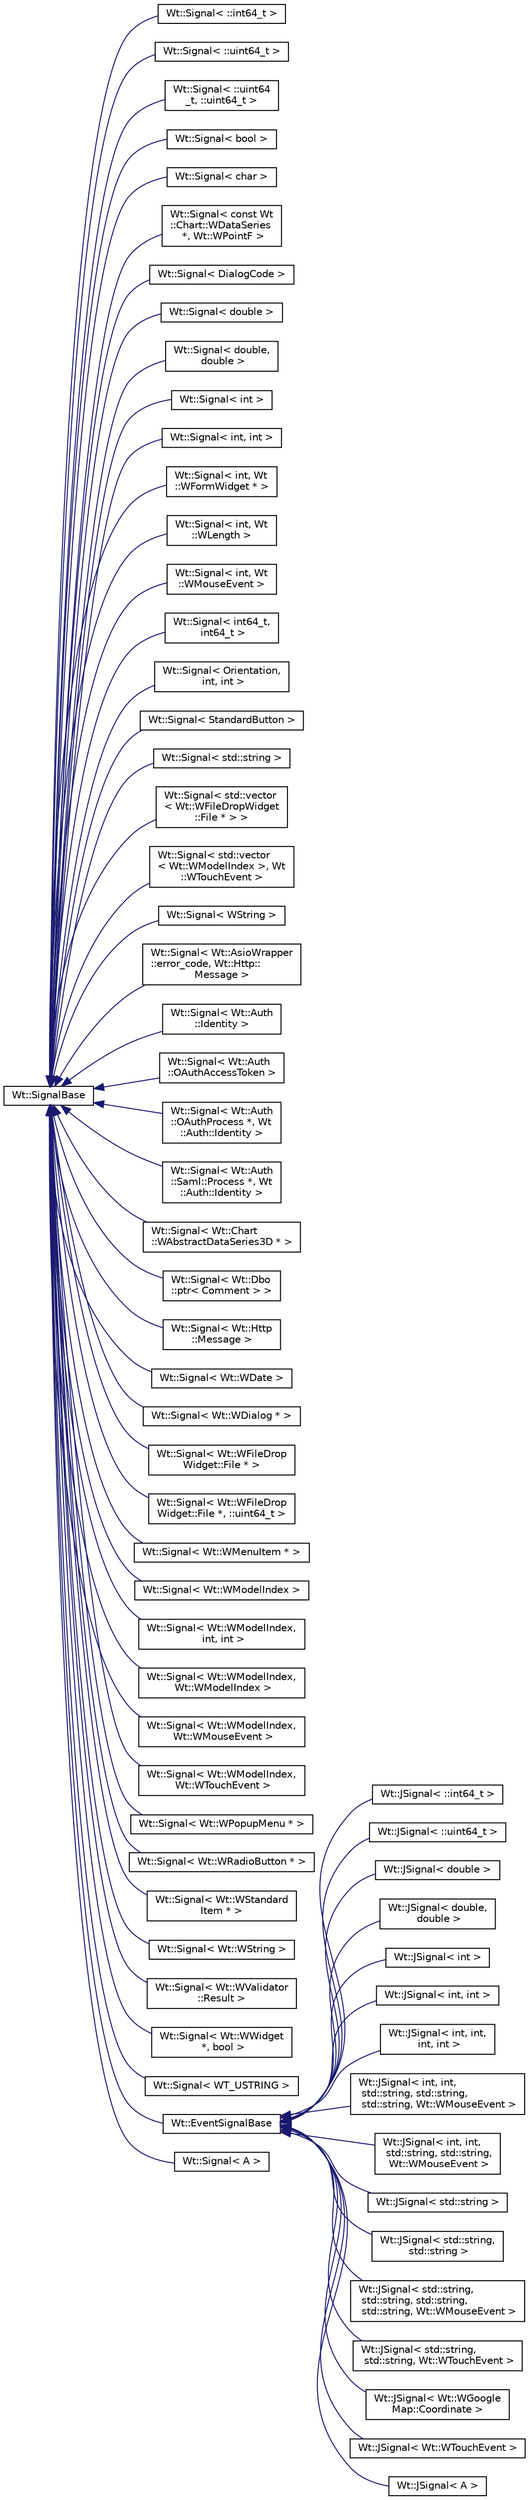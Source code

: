 digraph "Graphical Class Hierarchy"
{
 // LATEX_PDF_SIZE
  edge [fontname="Helvetica",fontsize="10",labelfontname="Helvetica",labelfontsize="10"];
  node [fontname="Helvetica",fontsize="10",shape=record];
  rankdir="LR";
  Node0 [label="Wt::SignalBase",height=0.2,width=0.4,color="black", fillcolor="white", style="filled",URL="$classWt_1_1SignalBase.html",tooltip="Abstract base class of a signal."];
  Node0 -> Node1 [dir="back",color="midnightblue",fontsize="10",style="solid",fontname="Helvetica"];
  Node1 [label="Wt::Signal\< ::int64_t \>",height=0.2,width=0.4,color="black", fillcolor="white", style="filled",URL="$classWt_1_1Signal.html",tooltip=" "];
  Node0 -> Node2 [dir="back",color="midnightblue",fontsize="10",style="solid",fontname="Helvetica"];
  Node2 [label="Wt::Signal\< ::uint64_t \>",height=0.2,width=0.4,color="black", fillcolor="white", style="filled",URL="$classWt_1_1Signal.html",tooltip=" "];
  Node0 -> Node3 [dir="back",color="midnightblue",fontsize="10",style="solid",fontname="Helvetica"];
  Node3 [label="Wt::Signal\< ::uint64\l_t, ::uint64_t \>",height=0.2,width=0.4,color="black", fillcolor="white", style="filled",URL="$classWt_1_1Signal.html",tooltip=" "];
  Node0 -> Node4 [dir="back",color="midnightblue",fontsize="10",style="solid",fontname="Helvetica"];
  Node4 [label="Wt::Signal\< bool \>",height=0.2,width=0.4,color="black", fillcolor="white", style="filled",URL="$classWt_1_1Signal.html",tooltip=" "];
  Node0 -> Node5 [dir="back",color="midnightblue",fontsize="10",style="solid",fontname="Helvetica"];
  Node5 [label="Wt::Signal\< char \>",height=0.2,width=0.4,color="black", fillcolor="white", style="filled",URL="$classWt_1_1Signal.html",tooltip=" "];
  Node0 -> Node6 [dir="back",color="midnightblue",fontsize="10",style="solid",fontname="Helvetica"];
  Node6 [label="Wt::Signal\< const Wt\l::Chart::WDataSeries\l *, Wt::WPointF \>",height=0.2,width=0.4,color="black", fillcolor="white", style="filled",URL="$classWt_1_1Signal.html",tooltip=" "];
  Node0 -> Node7 [dir="back",color="midnightblue",fontsize="10",style="solid",fontname="Helvetica"];
  Node7 [label="Wt::Signal\< DialogCode \>",height=0.2,width=0.4,color="black", fillcolor="white", style="filled",URL="$classWt_1_1Signal.html",tooltip=" "];
  Node0 -> Node8 [dir="back",color="midnightblue",fontsize="10",style="solid",fontname="Helvetica"];
  Node8 [label="Wt::Signal\< double \>",height=0.2,width=0.4,color="black", fillcolor="white", style="filled",URL="$classWt_1_1Signal.html",tooltip=" "];
  Node0 -> Node9 [dir="back",color="midnightblue",fontsize="10",style="solid",fontname="Helvetica"];
  Node9 [label="Wt::Signal\< double,\l double \>",height=0.2,width=0.4,color="black", fillcolor="white", style="filled",URL="$classWt_1_1Signal.html",tooltip=" "];
  Node0 -> Node10 [dir="back",color="midnightblue",fontsize="10",style="solid",fontname="Helvetica"];
  Node10 [label="Wt::Signal\< int \>",height=0.2,width=0.4,color="black", fillcolor="white", style="filled",URL="$classWt_1_1Signal.html",tooltip=" "];
  Node0 -> Node11 [dir="back",color="midnightblue",fontsize="10",style="solid",fontname="Helvetica"];
  Node11 [label="Wt::Signal\< int, int \>",height=0.2,width=0.4,color="black", fillcolor="white", style="filled",URL="$classWt_1_1Signal.html",tooltip=" "];
  Node0 -> Node12 [dir="back",color="midnightblue",fontsize="10",style="solid",fontname="Helvetica"];
  Node12 [label="Wt::Signal\< int, Wt\l::WFormWidget * \>",height=0.2,width=0.4,color="black", fillcolor="white", style="filled",URL="$classWt_1_1Signal.html",tooltip=" "];
  Node0 -> Node13 [dir="back",color="midnightblue",fontsize="10",style="solid",fontname="Helvetica"];
  Node13 [label="Wt::Signal\< int, Wt\l::WLength \>",height=0.2,width=0.4,color="black", fillcolor="white", style="filled",URL="$classWt_1_1Signal.html",tooltip=" "];
  Node0 -> Node14 [dir="back",color="midnightblue",fontsize="10",style="solid",fontname="Helvetica"];
  Node14 [label="Wt::Signal\< int, Wt\l::WMouseEvent \>",height=0.2,width=0.4,color="black", fillcolor="white", style="filled",URL="$classWt_1_1Signal.html",tooltip=" "];
  Node0 -> Node15 [dir="back",color="midnightblue",fontsize="10",style="solid",fontname="Helvetica"];
  Node15 [label="Wt::Signal\< int64_t,\l int64_t \>",height=0.2,width=0.4,color="black", fillcolor="white", style="filled",URL="$classWt_1_1Signal.html",tooltip=" "];
  Node0 -> Node16 [dir="back",color="midnightblue",fontsize="10",style="solid",fontname="Helvetica"];
  Node16 [label="Wt::Signal\< Orientation,\l int, int \>",height=0.2,width=0.4,color="black", fillcolor="white", style="filled",URL="$classWt_1_1Signal.html",tooltip=" "];
  Node0 -> Node17 [dir="back",color="midnightblue",fontsize="10",style="solid",fontname="Helvetica"];
  Node17 [label="Wt::Signal\< StandardButton \>",height=0.2,width=0.4,color="black", fillcolor="white", style="filled",URL="$classWt_1_1Signal.html",tooltip=" "];
  Node0 -> Node18 [dir="back",color="midnightblue",fontsize="10",style="solid",fontname="Helvetica"];
  Node18 [label="Wt::Signal\< std::string \>",height=0.2,width=0.4,color="black", fillcolor="white", style="filled",URL="$classWt_1_1Signal.html",tooltip=" "];
  Node0 -> Node19 [dir="back",color="midnightblue",fontsize="10",style="solid",fontname="Helvetica"];
  Node19 [label="Wt::Signal\< std::vector\l\< Wt::WFileDropWidget\l::File * \> \>",height=0.2,width=0.4,color="black", fillcolor="white", style="filled",URL="$classWt_1_1Signal.html",tooltip=" "];
  Node0 -> Node20 [dir="back",color="midnightblue",fontsize="10",style="solid",fontname="Helvetica"];
  Node20 [label="Wt::Signal\< std::vector\l\< Wt::WModelIndex \>, Wt\l::WTouchEvent \>",height=0.2,width=0.4,color="black", fillcolor="white", style="filled",URL="$classWt_1_1Signal.html",tooltip=" "];
  Node0 -> Node21 [dir="back",color="midnightblue",fontsize="10",style="solid",fontname="Helvetica"];
  Node21 [label="Wt::Signal\< WString \>",height=0.2,width=0.4,color="black", fillcolor="white", style="filled",URL="$classWt_1_1Signal.html",tooltip=" "];
  Node0 -> Node22 [dir="back",color="midnightblue",fontsize="10",style="solid",fontname="Helvetica"];
  Node22 [label="Wt::Signal\< Wt::AsioWrapper\l::error_code, Wt::Http::\lMessage \>",height=0.2,width=0.4,color="black", fillcolor="white", style="filled",URL="$classWt_1_1Signal.html",tooltip=" "];
  Node0 -> Node23 [dir="back",color="midnightblue",fontsize="10",style="solid",fontname="Helvetica"];
  Node23 [label="Wt::Signal\< Wt::Auth\l::Identity \>",height=0.2,width=0.4,color="black", fillcolor="white", style="filled",URL="$classWt_1_1Signal.html",tooltip=" "];
  Node0 -> Node24 [dir="back",color="midnightblue",fontsize="10",style="solid",fontname="Helvetica"];
  Node24 [label="Wt::Signal\< Wt::Auth\l::OAuthAccessToken \>",height=0.2,width=0.4,color="black", fillcolor="white", style="filled",URL="$classWt_1_1Signal.html",tooltip=" "];
  Node0 -> Node25 [dir="back",color="midnightblue",fontsize="10",style="solid",fontname="Helvetica"];
  Node25 [label="Wt::Signal\< Wt::Auth\l::OAuthProcess *, Wt\l::Auth::Identity \>",height=0.2,width=0.4,color="black", fillcolor="white", style="filled",URL="$classWt_1_1Signal.html",tooltip=" "];
  Node0 -> Node26 [dir="back",color="midnightblue",fontsize="10",style="solid",fontname="Helvetica"];
  Node26 [label="Wt::Signal\< Wt::Auth\l::Saml::Process *, Wt\l::Auth::Identity \>",height=0.2,width=0.4,color="black", fillcolor="white", style="filled",URL="$classWt_1_1Signal.html",tooltip=" "];
  Node0 -> Node27 [dir="back",color="midnightblue",fontsize="10",style="solid",fontname="Helvetica"];
  Node27 [label="Wt::Signal\< Wt::Chart\l::WAbstractDataSeries3D * \>",height=0.2,width=0.4,color="black", fillcolor="white", style="filled",URL="$classWt_1_1Signal.html",tooltip=" "];
  Node0 -> Node28 [dir="back",color="midnightblue",fontsize="10",style="solid",fontname="Helvetica"];
  Node28 [label="Wt::Signal\< Wt::Dbo\l::ptr\< Comment \> \>",height=0.2,width=0.4,color="black", fillcolor="white", style="filled",URL="$classWt_1_1Signal.html",tooltip=" "];
  Node0 -> Node29 [dir="back",color="midnightblue",fontsize="10",style="solid",fontname="Helvetica"];
  Node29 [label="Wt::Signal\< Wt::Http\l::Message \>",height=0.2,width=0.4,color="black", fillcolor="white", style="filled",URL="$classWt_1_1Signal.html",tooltip=" "];
  Node0 -> Node30 [dir="back",color="midnightblue",fontsize="10",style="solid",fontname="Helvetica"];
  Node30 [label="Wt::Signal\< Wt::WDate \>",height=0.2,width=0.4,color="black", fillcolor="white", style="filled",URL="$classWt_1_1Signal.html",tooltip=" "];
  Node0 -> Node31 [dir="back",color="midnightblue",fontsize="10",style="solid",fontname="Helvetica"];
  Node31 [label="Wt::Signal\< Wt::WDialog * \>",height=0.2,width=0.4,color="black", fillcolor="white", style="filled",URL="$classWt_1_1Signal.html",tooltip=" "];
  Node0 -> Node32 [dir="back",color="midnightblue",fontsize="10",style="solid",fontname="Helvetica"];
  Node32 [label="Wt::Signal\< Wt::WFileDrop\lWidget::File * \>",height=0.2,width=0.4,color="black", fillcolor="white", style="filled",URL="$classWt_1_1Signal.html",tooltip=" "];
  Node0 -> Node33 [dir="back",color="midnightblue",fontsize="10",style="solid",fontname="Helvetica"];
  Node33 [label="Wt::Signal\< Wt::WFileDrop\lWidget::File *, ::uint64_t \>",height=0.2,width=0.4,color="black", fillcolor="white", style="filled",URL="$classWt_1_1Signal.html",tooltip=" "];
  Node0 -> Node34 [dir="back",color="midnightblue",fontsize="10",style="solid",fontname="Helvetica"];
  Node34 [label="Wt::Signal\< Wt::WMenuItem * \>",height=0.2,width=0.4,color="black", fillcolor="white", style="filled",URL="$classWt_1_1Signal.html",tooltip=" "];
  Node0 -> Node35 [dir="back",color="midnightblue",fontsize="10",style="solid",fontname="Helvetica"];
  Node35 [label="Wt::Signal\< Wt::WModelIndex \>",height=0.2,width=0.4,color="black", fillcolor="white", style="filled",URL="$classWt_1_1Signal.html",tooltip=" "];
  Node0 -> Node36 [dir="back",color="midnightblue",fontsize="10",style="solid",fontname="Helvetica"];
  Node36 [label="Wt::Signal\< Wt::WModelIndex,\l int, int \>",height=0.2,width=0.4,color="black", fillcolor="white", style="filled",URL="$classWt_1_1Signal.html",tooltip=" "];
  Node0 -> Node37 [dir="back",color="midnightblue",fontsize="10",style="solid",fontname="Helvetica"];
  Node37 [label="Wt::Signal\< Wt::WModelIndex,\l Wt::WModelIndex \>",height=0.2,width=0.4,color="black", fillcolor="white", style="filled",URL="$classWt_1_1Signal.html",tooltip=" "];
  Node0 -> Node38 [dir="back",color="midnightblue",fontsize="10",style="solid",fontname="Helvetica"];
  Node38 [label="Wt::Signal\< Wt::WModelIndex,\l Wt::WMouseEvent \>",height=0.2,width=0.4,color="black", fillcolor="white", style="filled",URL="$classWt_1_1Signal.html",tooltip=" "];
  Node0 -> Node39 [dir="back",color="midnightblue",fontsize="10",style="solid",fontname="Helvetica"];
  Node39 [label="Wt::Signal\< Wt::WModelIndex,\l Wt::WTouchEvent \>",height=0.2,width=0.4,color="black", fillcolor="white", style="filled",URL="$classWt_1_1Signal.html",tooltip=" "];
  Node0 -> Node40 [dir="back",color="midnightblue",fontsize="10",style="solid",fontname="Helvetica"];
  Node40 [label="Wt::Signal\< Wt::WPopupMenu * \>",height=0.2,width=0.4,color="black", fillcolor="white", style="filled",URL="$classWt_1_1Signal.html",tooltip=" "];
  Node0 -> Node41 [dir="back",color="midnightblue",fontsize="10",style="solid",fontname="Helvetica"];
  Node41 [label="Wt::Signal\< Wt::WRadioButton * \>",height=0.2,width=0.4,color="black", fillcolor="white", style="filled",URL="$classWt_1_1Signal.html",tooltip=" "];
  Node0 -> Node42 [dir="back",color="midnightblue",fontsize="10",style="solid",fontname="Helvetica"];
  Node42 [label="Wt::Signal\< Wt::WStandard\lItem * \>",height=0.2,width=0.4,color="black", fillcolor="white", style="filled",URL="$classWt_1_1Signal.html",tooltip=" "];
  Node0 -> Node43 [dir="back",color="midnightblue",fontsize="10",style="solid",fontname="Helvetica"];
  Node43 [label="Wt::Signal\< Wt::WString \>",height=0.2,width=0.4,color="black", fillcolor="white", style="filled",URL="$classWt_1_1Signal.html",tooltip=" "];
  Node0 -> Node44 [dir="back",color="midnightblue",fontsize="10",style="solid",fontname="Helvetica"];
  Node44 [label="Wt::Signal\< Wt::WValidator\l::Result \>",height=0.2,width=0.4,color="black", fillcolor="white", style="filled",URL="$classWt_1_1Signal.html",tooltip=" "];
  Node0 -> Node45 [dir="back",color="midnightblue",fontsize="10",style="solid",fontname="Helvetica"];
  Node45 [label="Wt::Signal\< Wt::WWidget\l *, bool \>",height=0.2,width=0.4,color="black", fillcolor="white", style="filled",URL="$classWt_1_1Signal.html",tooltip=" "];
  Node0 -> Node46 [dir="back",color="midnightblue",fontsize="10",style="solid",fontname="Helvetica"];
  Node46 [label="Wt::Signal\< WT_USTRING \>",height=0.2,width=0.4,color="black", fillcolor="white", style="filled",URL="$classWt_1_1Signal.html",tooltip=" "];
  Node0 -> Node47 [dir="back",color="midnightblue",fontsize="10",style="solid",fontname="Helvetica"];
  Node47 [label="Wt::EventSignalBase",height=0.2,width=0.4,color="black", fillcolor="white", style="filled",URL="$classWt_1_1EventSignalBase.html",tooltip="Abstract base class of an event signal."];
  Node47 -> Node48 [dir="back",color="midnightblue",fontsize="10",style="solid",fontname="Helvetica"];
  Node48 [label="Wt::JSignal\< ::int64_t \>",height=0.2,width=0.4,color="black", fillcolor="white", style="filled",URL="$classWt_1_1JSignal.html",tooltip=" "];
  Node47 -> Node49 [dir="back",color="midnightblue",fontsize="10",style="solid",fontname="Helvetica"];
  Node49 [label="Wt::JSignal\< ::uint64_t \>",height=0.2,width=0.4,color="black", fillcolor="white", style="filled",URL="$classWt_1_1JSignal.html",tooltip=" "];
  Node47 -> Node50 [dir="back",color="midnightblue",fontsize="10",style="solid",fontname="Helvetica"];
  Node50 [label="Wt::JSignal\< double \>",height=0.2,width=0.4,color="black", fillcolor="white", style="filled",URL="$classWt_1_1JSignal.html",tooltip=" "];
  Node47 -> Node51 [dir="back",color="midnightblue",fontsize="10",style="solid",fontname="Helvetica"];
  Node51 [label="Wt::JSignal\< double,\l double \>",height=0.2,width=0.4,color="black", fillcolor="white", style="filled",URL="$classWt_1_1JSignal.html",tooltip=" "];
  Node47 -> Node52 [dir="back",color="midnightblue",fontsize="10",style="solid",fontname="Helvetica"];
  Node52 [label="Wt::JSignal\< int \>",height=0.2,width=0.4,color="black", fillcolor="white", style="filled",URL="$classWt_1_1JSignal.html",tooltip=" "];
  Node47 -> Node53 [dir="back",color="midnightblue",fontsize="10",style="solid",fontname="Helvetica"];
  Node53 [label="Wt::JSignal\< int, int \>",height=0.2,width=0.4,color="black", fillcolor="white", style="filled",URL="$classWt_1_1JSignal.html",tooltip=" "];
  Node47 -> Node54 [dir="back",color="midnightblue",fontsize="10",style="solid",fontname="Helvetica"];
  Node54 [label="Wt::JSignal\< int, int,\l int, int \>",height=0.2,width=0.4,color="black", fillcolor="white", style="filled",URL="$classWt_1_1JSignal.html",tooltip=" "];
  Node47 -> Node55 [dir="back",color="midnightblue",fontsize="10",style="solid",fontname="Helvetica"];
  Node55 [label="Wt::JSignal\< int, int,\l std::string, std::string,\l std::string, Wt::WMouseEvent \>",height=0.2,width=0.4,color="black", fillcolor="white", style="filled",URL="$classWt_1_1JSignal.html",tooltip=" "];
  Node47 -> Node56 [dir="back",color="midnightblue",fontsize="10",style="solid",fontname="Helvetica"];
  Node56 [label="Wt::JSignal\< int, int,\l std::string, std::string,\l Wt::WMouseEvent \>",height=0.2,width=0.4,color="black", fillcolor="white", style="filled",URL="$classWt_1_1JSignal.html",tooltip=" "];
  Node47 -> Node57 [dir="back",color="midnightblue",fontsize="10",style="solid",fontname="Helvetica"];
  Node57 [label="Wt::JSignal\< std::string \>",height=0.2,width=0.4,color="black", fillcolor="white", style="filled",URL="$classWt_1_1JSignal.html",tooltip=" "];
  Node47 -> Node58 [dir="back",color="midnightblue",fontsize="10",style="solid",fontname="Helvetica"];
  Node58 [label="Wt::JSignal\< std::string,\l std::string \>",height=0.2,width=0.4,color="black", fillcolor="white", style="filled",URL="$classWt_1_1JSignal.html",tooltip=" "];
  Node47 -> Node59 [dir="back",color="midnightblue",fontsize="10",style="solid",fontname="Helvetica"];
  Node59 [label="Wt::JSignal\< std::string,\l std::string, std::string,\l std::string, Wt::WMouseEvent \>",height=0.2,width=0.4,color="black", fillcolor="white", style="filled",URL="$classWt_1_1JSignal.html",tooltip=" "];
  Node47 -> Node60 [dir="back",color="midnightblue",fontsize="10",style="solid",fontname="Helvetica"];
  Node60 [label="Wt::JSignal\< std::string,\l std::string, Wt::WTouchEvent \>",height=0.2,width=0.4,color="black", fillcolor="white", style="filled",URL="$classWt_1_1JSignal.html",tooltip=" "];
  Node47 -> Node61 [dir="back",color="midnightblue",fontsize="10",style="solid",fontname="Helvetica"];
  Node61 [label="Wt::JSignal\< Wt::WGoogle\lMap::Coordinate \>",height=0.2,width=0.4,color="black", fillcolor="white", style="filled",URL="$classWt_1_1JSignal.html",tooltip=" "];
  Node47 -> Node62 [dir="back",color="midnightblue",fontsize="10",style="solid",fontname="Helvetica"];
  Node62 [label="Wt::JSignal\< Wt::WTouchEvent \>",height=0.2,width=0.4,color="black", fillcolor="white", style="filled",URL="$classWt_1_1JSignal.html",tooltip=" "];
  Node47 -> Node63 [dir="back",color="midnightblue",fontsize="10",style="solid",fontname="Helvetica"];
  Node63 [label="Wt::JSignal\< A \>",height=0.2,width=0.4,color="black", fillcolor="white", style="filled",URL="$classWt_1_1JSignal.html",tooltip="A signal to relay JavaScript to C++ calls."];
  Node0 -> Node64 [dir="back",color="midnightblue",fontsize="10",style="solid",fontname="Helvetica"];
  Node64 [label="Wt::Signal\< A \>",height=0.2,width=0.4,color="black", fillcolor="white", style="filled",URL="$classWt_1_1Signal.html",tooltip="A signal that propagates events to listeners."];
}
